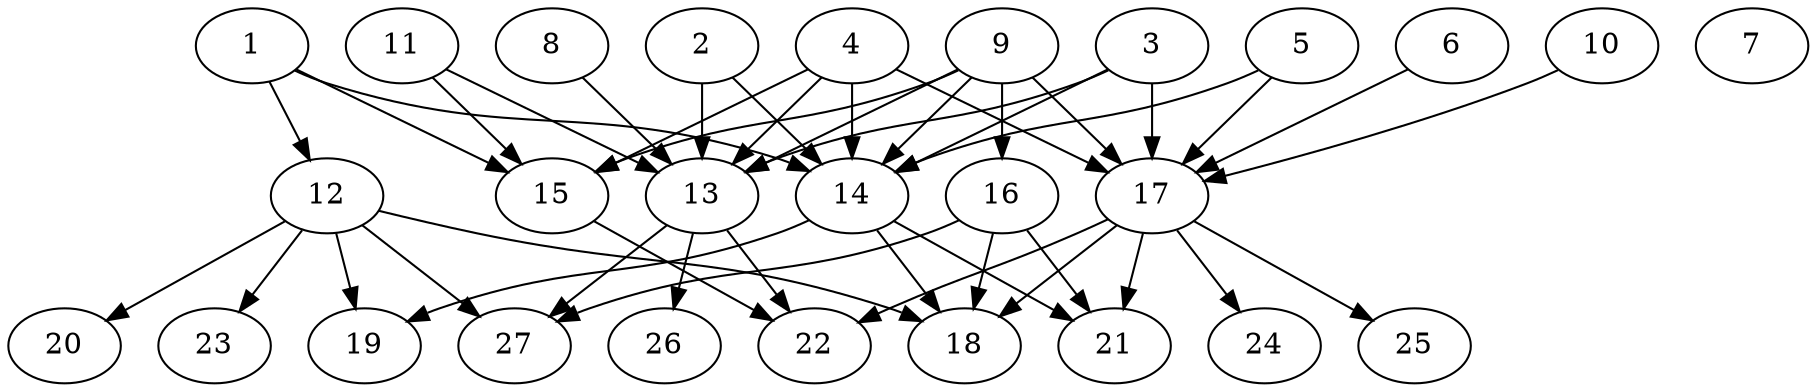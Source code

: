 // DAG (tier=2-normal, mode=compute, n=27, ccr=0.373, fat=0.673, density=0.572, regular=0.511, jump=0.188, mindata=524288, maxdata=8388608)
// DAG automatically generated by daggen at Sun Aug 24 16:33:33 2025
// /home/ermia/Project/Environments/daggen/bin/daggen --dot --ccr 0.373 --fat 0.673 --regular 0.511 --density 0.572 --jump 0.188 --mindata 524288 --maxdata 8388608 -n 27 
digraph G {
  1 [size="213113713676841248", alpha="0.00", expect_size="106556856838420624"]
  1 -> 12 [size ="226479128444928"]
  1 -> 14 [size ="226479128444928"]
  1 -> 15 [size ="226479128444928"]
  2 [size="1260832075808768000", alpha="0.09", expect_size="630416037904384000"]
  2 -> 13 [size ="9336730419200"]
  2 -> 14 [size ="9336730419200"]
  3 [size="521320896584518208", alpha="0.14", expect_size="260660448292259104"]
  3 -> 13 [size ="241091286663168"]
  3 -> 14 [size ="241091286663168"]
  3 -> 17 [size ="241091286663168"]
  4 [size="241363178750891328", alpha="0.12", expect_size="120681589375445664"]
  4 -> 13 [size ="255974816350208"]
  4 -> 14 [size ="255974816350208"]
  4 -> 15 [size ="255974816350208"]
  4 -> 17 [size ="255974816350208"]
  5 [size="144150987795919488", alpha="0.06", expect_size="72075493897959744"]
  5 -> 14 [size ="60430324072448"]
  5 -> 17 [size ="60430324072448"]
  6 [size="131523982640213968", alpha="0.09", expect_size="65761991320106984"]
  6 -> 17 [size ="88277818277888"]
  7 [size="101173003166496576", alpha="0.12", expect_size="50586501583248288"]
  8 [size="1905618280327535", alpha="0.17", expect_size="952809140163767"]
  8 -> 13 [size ="47756311789568"]
  9 [size="15961217635876400", alpha="0.17", expect_size="7980608817938200"]
  9 -> 13 [size ="374095711567872"]
  9 -> 14 [size ="374095711567872"]
  9 -> 15 [size ="374095711567872"]
  9 -> 16 [size ="374095711567872"]
  9 -> 17 [size ="374095711567872"]
  10 [size="197016499073088", alpha="0.13", expect_size="98508249536544"]
  10 -> 17 [size ="3162471661568"]
  11 [size="8842960410715292", alpha="0.07", expect_size="4421480205357646"]
  11 -> 13 [size ="282582138748928"]
  11 -> 15 [size ="282582138748928"]
  12 [size="661272114188094464", alpha="0.19", expect_size="330636057094047232"]
  12 -> 18 [size ="252925599285248"]
  12 -> 19 [size ="252925599285248"]
  12 -> 20 [size ="252925599285248"]
  12 -> 23 [size ="252925599285248"]
  12 -> 27 [size ="252925599285248"]
  13 [size="265937021984309248000", alpha="0.02", expect_size="132968510992154624000"]
  13 -> 22 [size ="330833277747200"]
  13 -> 26 [size ="330833277747200"]
  13 -> 27 [size ="330833277747200"]
  14 [size="462472393934862548992", alpha="0.05", expect_size="231236196967431274496"]
  14 -> 18 [size ="478424997036032"]
  14 -> 19 [size ="478424997036032"]
  14 -> 21 [size ="478424997036032"]
  15 [size="695648787884154368", alpha="0.18", expect_size="347824393942077184"]
  15 -> 22 [size ="269874806915072"]
  16 [size="105415912973285504", alpha="0.05", expect_size="52707956486642752"]
  16 -> 18 [size ="132611947102208"]
  16 -> 21 [size ="132611947102208"]
  16 -> 27 [size ="132611947102208"]
  17 [size="739959605771784192", alpha="0.16", expect_size="369979802885892096"]
  17 -> 18 [size ="371076794155008"]
  17 -> 21 [size ="371076794155008"]
  17 -> 22 [size ="371076794155008"]
  17 -> 24 [size ="371076794155008"]
  17 -> 25 [size ="371076794155008"]
  18 [size="7595673883014881", alpha="0.06", expect_size="3797836941507440"]
  19 [size="1073421478263118080", alpha="0.10", expect_size="536710739131559040"]
  20 [size="561492855609123584", alpha="0.09", expect_size="280746427804561792"]
  21 [size="179467051779834", alpha="0.19", expect_size="89733525889917"]
  22 [size="443627922970281771008", alpha="0.12", expect_size="221813961485140885504"]
  23 [size="586198046302491639808", alpha="0.09", expect_size="293099023151245819904"]
  24 [size="7411407660605505536", alpha="0.20", expect_size="3705703830302752768"]
  25 [size="25329046361976584", alpha="0.10", expect_size="12664523180988292"]
  26 [size="57463278169210080", alpha="0.03", expect_size="28731639084605040"]
  27 [size="339744003148268", alpha="0.16", expect_size="169872001574134"]
}